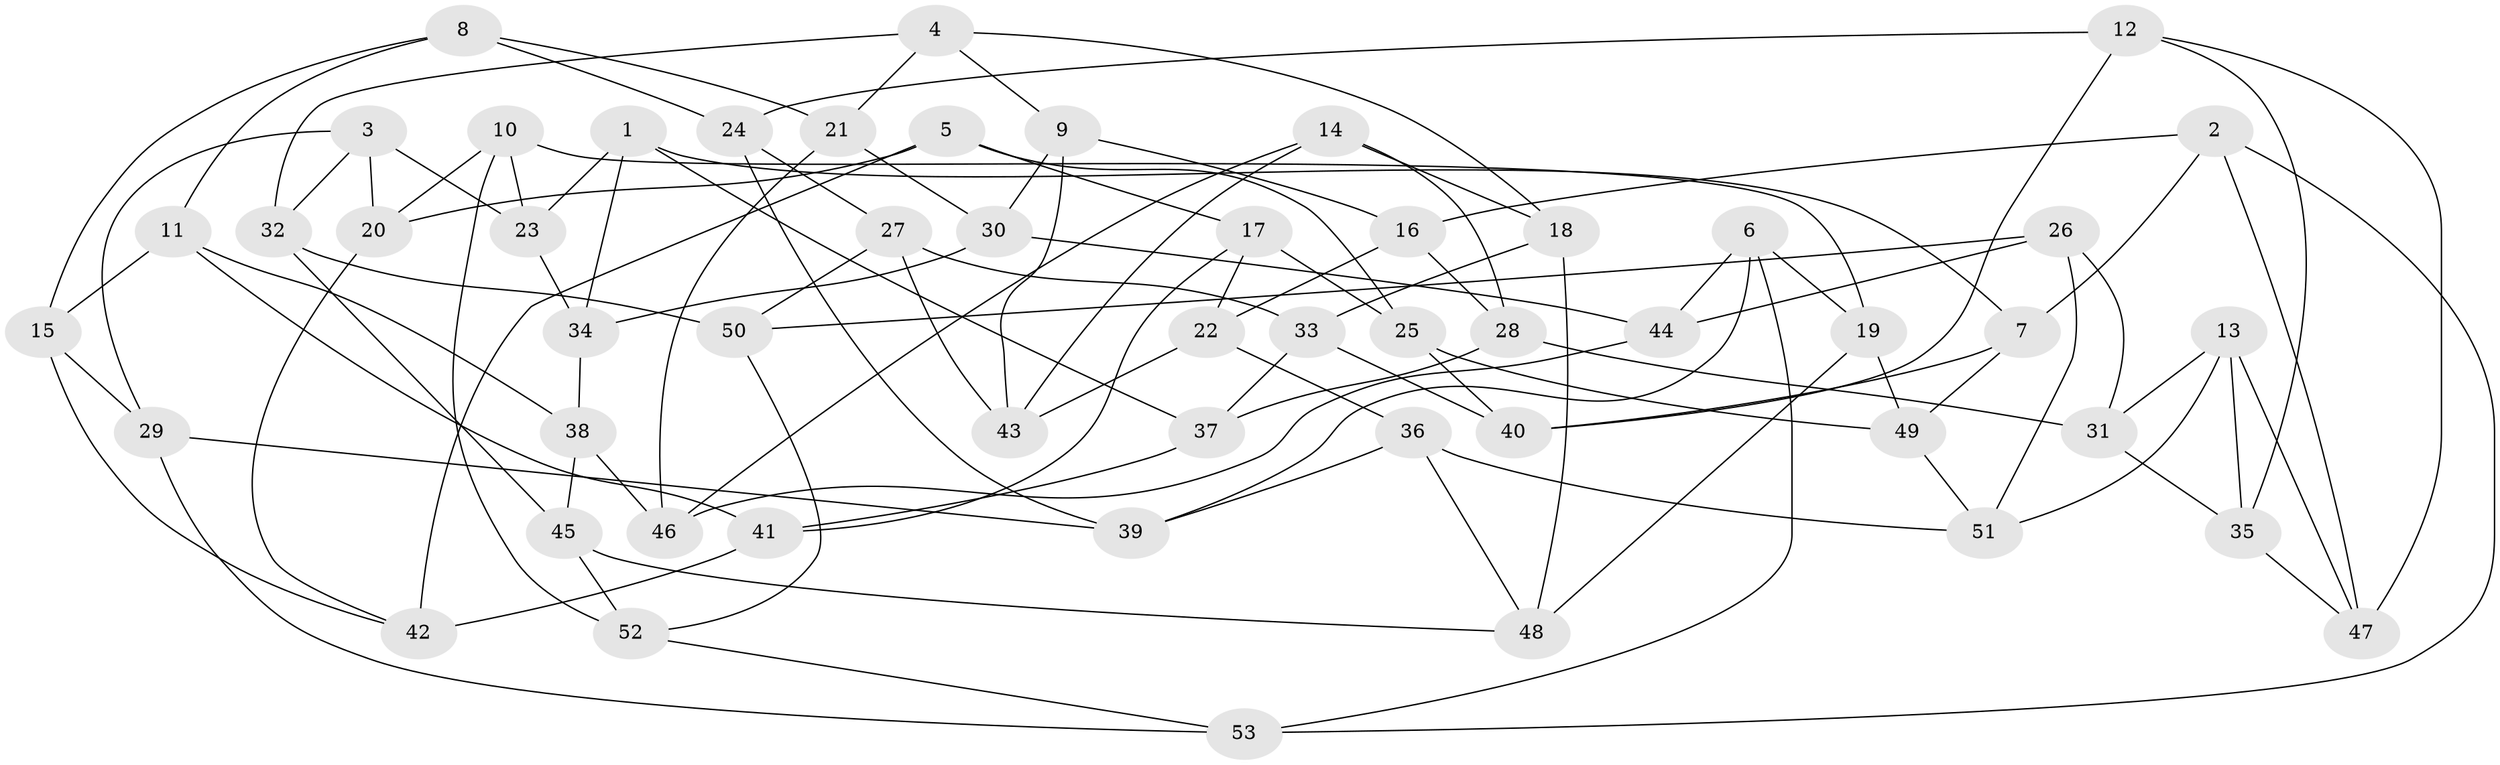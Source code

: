 // Generated by graph-tools (version 1.1) at 2025/26/03/09/25 03:26:56]
// undirected, 53 vertices, 106 edges
graph export_dot {
graph [start="1"]
  node [color=gray90,style=filled];
  1;
  2;
  3;
  4;
  5;
  6;
  7;
  8;
  9;
  10;
  11;
  12;
  13;
  14;
  15;
  16;
  17;
  18;
  19;
  20;
  21;
  22;
  23;
  24;
  25;
  26;
  27;
  28;
  29;
  30;
  31;
  32;
  33;
  34;
  35;
  36;
  37;
  38;
  39;
  40;
  41;
  42;
  43;
  44;
  45;
  46;
  47;
  48;
  49;
  50;
  51;
  52;
  53;
  1 -- 34;
  1 -- 37;
  1 -- 23;
  1 -- 7;
  2 -- 7;
  2 -- 47;
  2 -- 53;
  2 -- 16;
  3 -- 23;
  3 -- 32;
  3 -- 29;
  3 -- 20;
  4 -- 9;
  4 -- 21;
  4 -- 32;
  4 -- 18;
  5 -- 25;
  5 -- 17;
  5 -- 20;
  5 -- 42;
  6 -- 19;
  6 -- 44;
  6 -- 39;
  6 -- 53;
  7 -- 49;
  7 -- 40;
  8 -- 24;
  8 -- 11;
  8 -- 15;
  8 -- 21;
  9 -- 43;
  9 -- 30;
  9 -- 16;
  10 -- 19;
  10 -- 20;
  10 -- 52;
  10 -- 23;
  11 -- 15;
  11 -- 38;
  11 -- 41;
  12 -- 24;
  12 -- 35;
  12 -- 47;
  12 -- 40;
  13 -- 31;
  13 -- 35;
  13 -- 47;
  13 -- 51;
  14 -- 28;
  14 -- 43;
  14 -- 18;
  14 -- 46;
  15 -- 42;
  15 -- 29;
  16 -- 28;
  16 -- 22;
  17 -- 22;
  17 -- 41;
  17 -- 25;
  18 -- 33;
  18 -- 48;
  19 -- 48;
  19 -- 49;
  20 -- 42;
  21 -- 46;
  21 -- 30;
  22 -- 36;
  22 -- 43;
  23 -- 34;
  24 -- 39;
  24 -- 27;
  25 -- 49;
  25 -- 40;
  26 -- 31;
  26 -- 50;
  26 -- 51;
  26 -- 44;
  27 -- 33;
  27 -- 50;
  27 -- 43;
  28 -- 37;
  28 -- 31;
  29 -- 53;
  29 -- 39;
  30 -- 44;
  30 -- 34;
  31 -- 35;
  32 -- 45;
  32 -- 50;
  33 -- 40;
  33 -- 37;
  34 -- 38;
  35 -- 47;
  36 -- 39;
  36 -- 51;
  36 -- 48;
  37 -- 41;
  38 -- 45;
  38 -- 46;
  41 -- 42;
  44 -- 46;
  45 -- 52;
  45 -- 48;
  49 -- 51;
  50 -- 52;
  52 -- 53;
}
